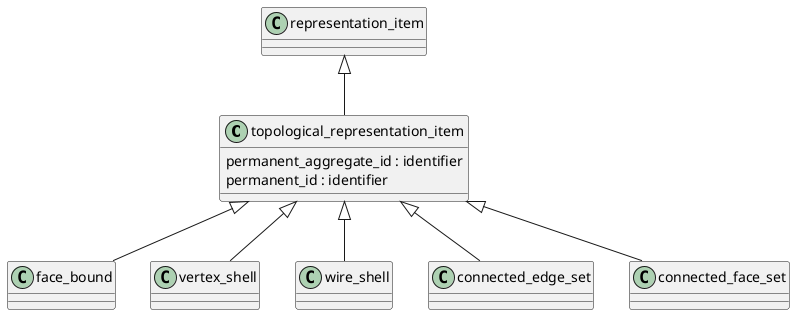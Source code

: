 @startuml


class topological_representation_item {
  permanent_aggregate_id : identifier
  permanent_id : identifier
}



topological_representation_item <|-- face_bound
topological_representation_item <|-- vertex_shell
topological_representation_item <|-- wire_shell
topological_representation_item <|-- connected_edge_set
topological_representation_item <|-- connected_face_set



representation_item <|-- topological_representation_item



@enduml